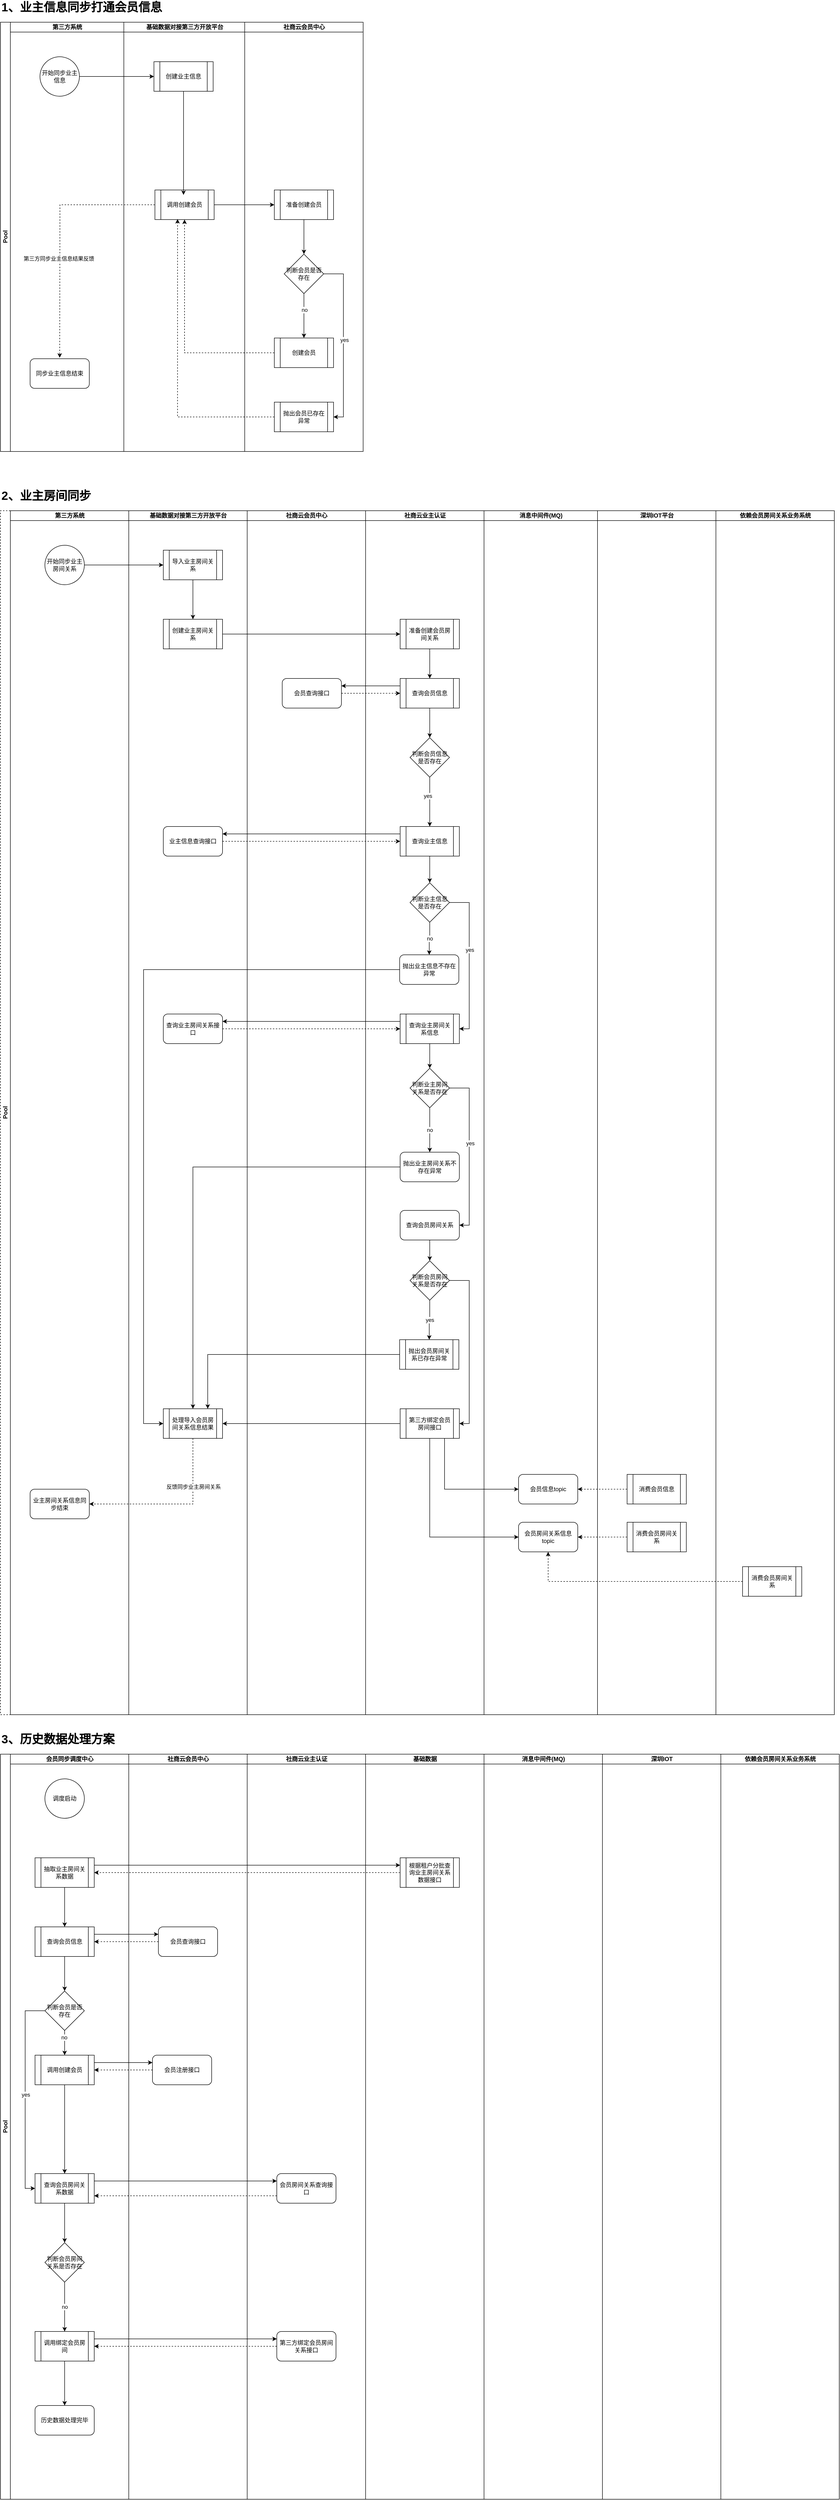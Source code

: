 <mxfile version="13.6.6" type="github">
  <diagram id="EHkSzHXBUlxo8LbmBfEm" name="第 1 页">
    <mxGraphModel dx="1038" dy="548" grid="1" gridSize="10" guides="1" tooltips="1" connect="1" arrows="1" fold="1" page="1" pageScale="1" pageWidth="827" pageHeight="1169" background="none" math="0" shadow="0">
      <root>
        <mxCell id="0" />
        <mxCell id="1" parent="0" />
        <mxCell id="3brpsV6rv2TogI0LSsHz-178" style="edgeStyle=orthogonalEdgeStyle;rounded=0;orthogonalLoop=1;jettySize=auto;html=1;exitX=0;exitY=0.5;exitDx=0;exitDy=0;dashed=1;" edge="1" parent="1" source="3brpsV6rv2TogI0LSsHz-172">
          <mxGeometry relative="1" as="geometry">
            <mxPoint x="160" y="760" as="targetPoint" />
          </mxGeometry>
        </mxCell>
        <mxCell id="3brpsV6rv2TogI0LSsHz-179" value="第三方同步业主信息结果反馈" style="edgeLabel;html=1;align=center;verticalAlign=middle;resizable=0;points=[];" vertex="1" connectable="0" parent="3brpsV6rv2TogI0LSsHz-178">
          <mxGeometry x="0.199" y="-3" relative="1" as="geometry">
            <mxPoint as="offset" />
          </mxGeometry>
        </mxCell>
        <mxCell id="3brpsV6rv2TogI0LSsHz-188" value="&lt;b&gt;&lt;font style=&quot;font-size: 24px&quot;&gt;3、历史数据处理方案&lt;/font&gt;&lt;/b&gt;" style="text;html=1;strokeColor=none;fillColor=none;align=left;verticalAlign=middle;whiteSpace=wrap;rounded=0;" vertex="1" parent="1">
          <mxGeometry x="40" y="3550" width="260" height="20" as="geometry" />
        </mxCell>
        <mxCell id="3brpsV6rv2TogI0LSsHz-42" value="Pool" style="swimlane;html=1;childLayout=stackLayout;resizeParent=1;resizeParentMax=0;startSize=20;horizontal=0;horizontalStack=1;dashed=1;" vertex="1" parent="1">
          <mxGeometry x="40" y="1070" width="1690" height="2440" as="geometry">
            <mxRectangle x="40" y="900" width="30" height="50" as="alternateBounds" />
          </mxGeometry>
        </mxCell>
        <mxCell id="3brpsV6rv2TogI0LSsHz-43" value="第三方系统" style="swimlane;html=1;startSize=20;" vertex="1" parent="3brpsV6rv2TogI0LSsHz-42">
          <mxGeometry x="20" width="240" height="2440" as="geometry" />
        </mxCell>
        <mxCell id="3brpsV6rv2TogI0LSsHz-55" value="开始同步业主房间关系" style="ellipse;whiteSpace=wrap;html=1;aspect=fixed;" vertex="1" parent="3brpsV6rv2TogI0LSsHz-43">
          <mxGeometry x="70" y="70" width="80" height="80" as="geometry" />
        </mxCell>
        <mxCell id="3brpsV6rv2TogI0LSsHz-83" value="业主房间关系信息同步结束" style="rounded=1;whiteSpace=wrap;html=1;" vertex="1" parent="3brpsV6rv2TogI0LSsHz-43">
          <mxGeometry x="40" y="1983" width="120" height="60" as="geometry" />
        </mxCell>
        <mxCell id="3brpsV6rv2TogI0LSsHz-44" value="基础数据对接第三方开放平台" style="swimlane;html=1;startSize=20;" vertex="1" parent="3brpsV6rv2TogI0LSsHz-42">
          <mxGeometry x="260" width="240" height="2440" as="geometry" />
        </mxCell>
        <mxCell id="3brpsV6rv2TogI0LSsHz-64" style="edgeStyle=orthogonalEdgeStyle;rounded=0;orthogonalLoop=1;jettySize=auto;html=1;exitX=0.5;exitY=1;exitDx=0;exitDy=0;" edge="1" parent="3brpsV6rv2TogI0LSsHz-44" source="3brpsV6rv2TogI0LSsHz-56" target="3brpsV6rv2TogI0LSsHz-63">
          <mxGeometry relative="1" as="geometry" />
        </mxCell>
        <mxCell id="3brpsV6rv2TogI0LSsHz-81" value="处理导入会员房间关系信息结果" style="shape=process;whiteSpace=wrap;html=1;backgroundOutline=1;" vertex="1" parent="3brpsV6rv2TogI0LSsHz-44">
          <mxGeometry x="70" y="1820" width="120" height="60" as="geometry" />
        </mxCell>
        <mxCell id="3brpsV6rv2TogI0LSsHz-103" value="查询业主房间关系接口" style="rounded=1;whiteSpace=wrap;html=1;" vertex="1" parent="3brpsV6rv2TogI0LSsHz-44">
          <mxGeometry x="70" y="1020" width="120" height="60" as="geometry" />
        </mxCell>
        <mxCell id="3brpsV6rv2TogI0LSsHz-88" value="业主信息查询接口" style="rounded=1;whiteSpace=wrap;html=1;" vertex="1" parent="3brpsV6rv2TogI0LSsHz-44">
          <mxGeometry x="70" y="640" width="120" height="60" as="geometry" />
        </mxCell>
        <mxCell id="3brpsV6rv2TogI0LSsHz-63" value="创建业主房间关系" style="shape=process;whiteSpace=wrap;html=1;backgroundOutline=1;" vertex="1" parent="3brpsV6rv2TogI0LSsHz-44">
          <mxGeometry x="70" y="220" width="120" height="60" as="geometry" />
        </mxCell>
        <mxCell id="3brpsV6rv2TogI0LSsHz-56" value="导入业主房间关系" style="shape=process;whiteSpace=wrap;html=1;backgroundOutline=1;" vertex="1" parent="3brpsV6rv2TogI0LSsHz-44">
          <mxGeometry x="70" y="80" width="120" height="60" as="geometry" />
        </mxCell>
        <mxCell id="3brpsV6rv2TogI0LSsHz-45" value="社商云会员中心" style="swimlane;html=1;startSize=20;" vertex="1" parent="3brpsV6rv2TogI0LSsHz-42">
          <mxGeometry x="500" width="240" height="2440" as="geometry" />
        </mxCell>
        <mxCell id="3brpsV6rv2TogI0LSsHz-90" value="会员查询接口" style="rounded=1;whiteSpace=wrap;html=1;" vertex="1" parent="3brpsV6rv2TogI0LSsHz-45">
          <mxGeometry x="71" y="340" width="120" height="60" as="geometry" />
        </mxCell>
        <mxCell id="3brpsV6rv2TogI0LSsHz-51" value="社商云业主认证" style="swimlane;html=1;startSize=20;" vertex="1" parent="3brpsV6rv2TogI0LSsHz-42">
          <mxGeometry x="740" width="240" height="2440" as="geometry" />
        </mxCell>
        <mxCell id="3brpsV6rv2TogI0LSsHz-71" style="edgeStyle=orthogonalEdgeStyle;rounded=0;orthogonalLoop=1;jettySize=auto;html=1;exitX=0.5;exitY=1;exitDx=0;exitDy=0;" edge="1" parent="3brpsV6rv2TogI0LSsHz-51" source="3brpsV6rv2TogI0LSsHz-65" target="3brpsV6rv2TogI0LSsHz-70">
          <mxGeometry relative="1" as="geometry" />
        </mxCell>
        <mxCell id="3brpsV6rv2TogI0LSsHz-142" value="no" style="edgeStyle=orthogonalEdgeStyle;rounded=0;orthogonalLoop=1;jettySize=auto;html=1;exitX=0.5;exitY=1;exitDx=0;exitDy=0;entryX=0.5;entryY=0;entryDx=0;entryDy=0;" edge="1" parent="3brpsV6rv2TogI0LSsHz-51" source="3brpsV6rv2TogI0LSsHz-95" target="3brpsV6rv2TogI0LSsHz-140">
          <mxGeometry relative="1" as="geometry" />
        </mxCell>
        <mxCell id="3brpsV6rv2TogI0LSsHz-143" style="edgeStyle=orthogonalEdgeStyle;rounded=0;orthogonalLoop=1;jettySize=auto;html=1;exitX=1;exitY=0.5;exitDx=0;exitDy=0;entryX=1;entryY=0.5;entryDx=0;entryDy=0;" edge="1" parent="3brpsV6rv2TogI0LSsHz-51" source="3brpsV6rv2TogI0LSsHz-95" target="3brpsV6rv2TogI0LSsHz-102">
          <mxGeometry relative="1" as="geometry" />
        </mxCell>
        <mxCell id="3brpsV6rv2TogI0LSsHz-152" value="yes" style="edgeLabel;html=1;align=center;verticalAlign=middle;resizable=0;points=[];" vertex="1" connectable="0" parent="3brpsV6rv2TogI0LSsHz-143">
          <mxGeometry x="-0.139" y="1" relative="1" as="geometry">
            <mxPoint as="offset" />
          </mxGeometry>
        </mxCell>
        <mxCell id="3brpsV6rv2TogI0LSsHz-112" value="抛出会员房间关系已存在异常" style="shape=process;whiteSpace=wrap;html=1;backgroundOutline=1;" vertex="1" parent="3brpsV6rv2TogI0LSsHz-51">
          <mxGeometry x="69" y="1680" width="120" height="60" as="geometry" />
        </mxCell>
        <mxCell id="3brpsV6rv2TogI0LSsHz-65" value="准备创建会员房间关系" style="shape=process;whiteSpace=wrap;html=1;backgroundOutline=1;" vertex="1" parent="3brpsV6rv2TogI0LSsHz-51">
          <mxGeometry x="70" y="220" width="120" height="60" as="geometry" />
        </mxCell>
        <mxCell id="3brpsV6rv2TogI0LSsHz-135" style="edgeStyle=orthogonalEdgeStyle;rounded=0;orthogonalLoop=1;jettySize=auto;html=1;exitX=0.5;exitY=1;exitDx=0;exitDy=0;entryX=0.5;entryY=0;entryDx=0;entryDy=0;" edge="1" parent="3brpsV6rv2TogI0LSsHz-51" source="3brpsV6rv2TogI0LSsHz-70" target="3brpsV6rv2TogI0LSsHz-76">
          <mxGeometry relative="1" as="geometry" />
        </mxCell>
        <mxCell id="3brpsV6rv2TogI0LSsHz-70" value="查询会员信息" style="shape=process;whiteSpace=wrap;html=1;backgroundOutline=1;" vertex="1" parent="3brpsV6rv2TogI0LSsHz-51">
          <mxGeometry x="70" y="340" width="120" height="60" as="geometry" />
        </mxCell>
        <mxCell id="3brpsV6rv2TogI0LSsHz-138" style="edgeStyle=orthogonalEdgeStyle;rounded=0;orthogonalLoop=1;jettySize=auto;html=1;exitX=0.5;exitY=1;exitDx=0;exitDy=0;entryX=0.5;entryY=0;entryDx=0;entryDy=0;" edge="1" parent="3brpsV6rv2TogI0LSsHz-51" source="3brpsV6rv2TogI0LSsHz-85" target="3brpsV6rv2TogI0LSsHz-95">
          <mxGeometry relative="1" as="geometry" />
        </mxCell>
        <mxCell id="3brpsV6rv2TogI0LSsHz-150" style="edgeStyle=orthogonalEdgeStyle;rounded=0;orthogonalLoop=1;jettySize=auto;html=1;exitX=0.5;exitY=1;exitDx=0;exitDy=0;" edge="1" parent="3brpsV6rv2TogI0LSsHz-51" source="3brpsV6rv2TogI0LSsHz-76" target="3brpsV6rv2TogI0LSsHz-85">
          <mxGeometry relative="1" as="geometry" />
        </mxCell>
        <mxCell id="3brpsV6rv2TogI0LSsHz-151" value="yes" style="edgeLabel;html=1;align=center;verticalAlign=middle;resizable=0;points=[];" vertex="1" connectable="0" parent="3brpsV6rv2TogI0LSsHz-150">
          <mxGeometry x="-0.24" y="-4" relative="1" as="geometry">
            <mxPoint as="offset" />
          </mxGeometry>
        </mxCell>
        <mxCell id="3brpsV6rv2TogI0LSsHz-76" value="判断会员信息是否存在" style="rhombus;whiteSpace=wrap;html=1;" vertex="1" parent="3brpsV6rv2TogI0LSsHz-51">
          <mxGeometry x="90" y="460" width="80" height="80" as="geometry" />
        </mxCell>
        <mxCell id="3brpsV6rv2TogI0LSsHz-148" style="edgeStyle=orthogonalEdgeStyle;rounded=0;orthogonalLoop=1;jettySize=auto;html=1;exitX=0.5;exitY=1;exitDx=0;exitDy=0;entryX=0.5;entryY=0;entryDx=0;entryDy=0;" edge="1" parent="3brpsV6rv2TogI0LSsHz-51" source="3brpsV6rv2TogI0LSsHz-102" target="3brpsV6rv2TogI0LSsHz-146">
          <mxGeometry relative="1" as="geometry" />
        </mxCell>
        <mxCell id="3brpsV6rv2TogI0LSsHz-102" value="查询业主房间关系信息" style="shape=process;whiteSpace=wrap;html=1;backgroundOutline=1;" vertex="1" parent="3brpsV6rv2TogI0LSsHz-51">
          <mxGeometry x="70" y="1020" width="120" height="60" as="geometry" />
        </mxCell>
        <mxCell id="3brpsV6rv2TogI0LSsHz-149" value="no" style="edgeStyle=orthogonalEdgeStyle;rounded=0;orthogonalLoop=1;jettySize=auto;html=1;exitX=0.5;exitY=1;exitDx=0;exitDy=0;" edge="1" parent="3brpsV6rv2TogI0LSsHz-51" source="3brpsV6rv2TogI0LSsHz-146" target="3brpsV6rv2TogI0LSsHz-147">
          <mxGeometry relative="1" as="geometry" />
        </mxCell>
        <mxCell id="3brpsV6rv2TogI0LSsHz-154" style="edgeStyle=orthogonalEdgeStyle;rounded=0;orthogonalLoop=1;jettySize=auto;html=1;exitX=1;exitY=0.5;exitDx=0;exitDy=0;entryX=1;entryY=0.5;entryDx=0;entryDy=0;" edge="1" parent="3brpsV6rv2TogI0LSsHz-51" source="3brpsV6rv2TogI0LSsHz-146" target="3brpsV6rv2TogI0LSsHz-153">
          <mxGeometry relative="1" as="geometry" />
        </mxCell>
        <mxCell id="3brpsV6rv2TogI0LSsHz-155" value="yes" style="edgeLabel;html=1;align=center;verticalAlign=middle;resizable=0;points=[];" vertex="1" connectable="0" parent="3brpsV6rv2TogI0LSsHz-154">
          <mxGeometry x="-0.101" y="2" relative="1" as="geometry">
            <mxPoint as="offset" />
          </mxGeometry>
        </mxCell>
        <mxCell id="3brpsV6rv2TogI0LSsHz-146" value="判断业主房间关系是否存在" style="rhombus;whiteSpace=wrap;html=1;" vertex="1" parent="3brpsV6rv2TogI0LSsHz-51">
          <mxGeometry x="90" y="1130" width="80" height="80" as="geometry" />
        </mxCell>
        <mxCell id="3brpsV6rv2TogI0LSsHz-147" value="抛出业主房间关系不存在异常" style="rounded=1;whiteSpace=wrap;html=1;" vertex="1" parent="3brpsV6rv2TogI0LSsHz-51">
          <mxGeometry x="70" y="1300" width="120" height="60" as="geometry" />
        </mxCell>
        <mxCell id="3brpsV6rv2TogI0LSsHz-85" value="查询业主信息" style="shape=process;whiteSpace=wrap;html=1;backgroundOutline=1;" vertex="1" parent="3brpsV6rv2TogI0LSsHz-51">
          <mxGeometry x="70" y="640" width="120" height="60" as="geometry" />
        </mxCell>
        <mxCell id="3brpsV6rv2TogI0LSsHz-95" value="判断业主信息是否存在" style="rhombus;whiteSpace=wrap;html=1;" vertex="1" parent="3brpsV6rv2TogI0LSsHz-51">
          <mxGeometry x="90" y="754" width="80" height="80" as="geometry" />
        </mxCell>
        <mxCell id="3brpsV6rv2TogI0LSsHz-157" style="edgeStyle=orthogonalEdgeStyle;rounded=0;orthogonalLoop=1;jettySize=auto;html=1;exitX=0.5;exitY=1;exitDx=0;exitDy=0;entryX=0.5;entryY=0;entryDx=0;entryDy=0;" edge="1" parent="3brpsV6rv2TogI0LSsHz-51" source="3brpsV6rv2TogI0LSsHz-153" target="3brpsV6rv2TogI0LSsHz-156">
          <mxGeometry relative="1" as="geometry" />
        </mxCell>
        <mxCell id="3brpsV6rv2TogI0LSsHz-153" value="查询会员房间关系" style="rounded=1;whiteSpace=wrap;html=1;" vertex="1" parent="3brpsV6rv2TogI0LSsHz-51">
          <mxGeometry x="70" y="1418" width="120" height="60" as="geometry" />
        </mxCell>
        <mxCell id="3brpsV6rv2TogI0LSsHz-158" value="yes" style="edgeStyle=orthogonalEdgeStyle;rounded=0;orthogonalLoop=1;jettySize=auto;html=1;exitX=0.5;exitY=1;exitDx=0;exitDy=0;" edge="1" parent="3brpsV6rv2TogI0LSsHz-51" source="3brpsV6rv2TogI0LSsHz-156" target="3brpsV6rv2TogI0LSsHz-112">
          <mxGeometry relative="1" as="geometry" />
        </mxCell>
        <mxCell id="3brpsV6rv2TogI0LSsHz-159" style="edgeStyle=orthogonalEdgeStyle;rounded=0;orthogonalLoop=1;jettySize=auto;html=1;exitX=1;exitY=0.5;exitDx=0;exitDy=0;entryX=1;entryY=0.5;entryDx=0;entryDy=0;" edge="1" parent="3brpsV6rv2TogI0LSsHz-51" source="3brpsV6rv2TogI0LSsHz-156" target="3brpsV6rv2TogI0LSsHz-120">
          <mxGeometry relative="1" as="geometry" />
        </mxCell>
        <mxCell id="3brpsV6rv2TogI0LSsHz-156" value="判断会员房间关系是否存在" style="rhombus;whiteSpace=wrap;html=1;" vertex="1" parent="3brpsV6rv2TogI0LSsHz-51">
          <mxGeometry x="90" y="1520" width="80" height="80" as="geometry" />
        </mxCell>
        <mxCell id="3brpsV6rv2TogI0LSsHz-120" value="第三方绑定会员房间接口" style="shape=process;whiteSpace=wrap;html=1;backgroundOutline=1;" vertex="1" parent="3brpsV6rv2TogI0LSsHz-51">
          <mxGeometry x="70" y="1820" width="120" height="60" as="geometry" />
        </mxCell>
        <mxCell id="3brpsV6rv2TogI0LSsHz-140" value="抛出业主信息不存在异常" style="rounded=1;whiteSpace=wrap;html=1;" vertex="1" parent="3brpsV6rv2TogI0LSsHz-51">
          <mxGeometry x="69" y="900" width="120" height="60" as="geometry" />
        </mxCell>
        <mxCell id="3brpsV6rv2TogI0LSsHz-52" value="消息中间件(MQ)" style="swimlane;html=1;startSize=20;" vertex="1" parent="3brpsV6rv2TogI0LSsHz-42">
          <mxGeometry x="980" width="230" height="2440" as="geometry" />
        </mxCell>
        <mxCell id="3brpsV6rv2TogI0LSsHz-122" value="会员信息topic" style="rounded=1;whiteSpace=wrap;html=1;" vertex="1" parent="3brpsV6rv2TogI0LSsHz-52">
          <mxGeometry x="70" y="1953" width="120" height="60" as="geometry" />
        </mxCell>
        <mxCell id="3brpsV6rv2TogI0LSsHz-123" value="会员房间关系信息topic" style="rounded=1;whiteSpace=wrap;html=1;" vertex="1" parent="3brpsV6rv2TogI0LSsHz-52">
          <mxGeometry x="70" y="2050" width="120" height="60" as="geometry" />
        </mxCell>
        <mxCell id="3brpsV6rv2TogI0LSsHz-53" value="深圳IOT平台" style="swimlane;html=1;startSize=20;" vertex="1" parent="3brpsV6rv2TogI0LSsHz-42">
          <mxGeometry x="1210" width="240" height="2440" as="geometry" />
        </mxCell>
        <mxCell id="3brpsV6rv2TogI0LSsHz-164" value="消费会员信息" style="shape=process;whiteSpace=wrap;html=1;backgroundOutline=1;" vertex="1" parent="3brpsV6rv2TogI0LSsHz-53">
          <mxGeometry x="60" y="1953" width="120" height="60" as="geometry" />
        </mxCell>
        <mxCell id="3brpsV6rv2TogI0LSsHz-166" value="消费会员房间关系" style="shape=process;whiteSpace=wrap;html=1;backgroundOutline=1;" vertex="1" parent="3brpsV6rv2TogI0LSsHz-53">
          <mxGeometry x="60" y="2050" width="120" height="60" as="geometry" />
        </mxCell>
        <mxCell id="3brpsV6rv2TogI0LSsHz-54" value="依赖会员房间关系业务系统" style="swimlane;html=1;startSize=20;" vertex="1" parent="3brpsV6rv2TogI0LSsHz-42">
          <mxGeometry x="1450" width="240" height="2440" as="geometry" />
        </mxCell>
        <mxCell id="3brpsV6rv2TogI0LSsHz-169" value="消费会员房间关系" style="shape=process;whiteSpace=wrap;html=1;backgroundOutline=1;" vertex="1" parent="3brpsV6rv2TogI0LSsHz-54">
          <mxGeometry x="54" y="2140" width="120" height="60" as="geometry" />
        </mxCell>
        <mxCell id="3brpsV6rv2TogI0LSsHz-57" style="edgeStyle=orthogonalEdgeStyle;rounded=0;orthogonalLoop=1;jettySize=auto;html=1;exitX=1;exitY=0.5;exitDx=0;exitDy=0;" edge="1" parent="3brpsV6rv2TogI0LSsHz-42" source="3brpsV6rv2TogI0LSsHz-55" target="3brpsV6rv2TogI0LSsHz-56">
          <mxGeometry relative="1" as="geometry" />
        </mxCell>
        <mxCell id="3brpsV6rv2TogI0LSsHz-66" style="edgeStyle=orthogonalEdgeStyle;rounded=0;orthogonalLoop=1;jettySize=auto;html=1;exitX=1;exitY=0.5;exitDx=0;exitDy=0;entryX=0;entryY=0.5;entryDx=0;entryDy=0;" edge="1" parent="3brpsV6rv2TogI0LSsHz-42" source="3brpsV6rv2TogI0LSsHz-63" target="3brpsV6rv2TogI0LSsHz-65">
          <mxGeometry relative="1" as="geometry" />
        </mxCell>
        <mxCell id="3brpsV6rv2TogI0LSsHz-129" style="edgeStyle=orthogonalEdgeStyle;rounded=0;orthogonalLoop=1;jettySize=auto;html=1;exitX=0.5;exitY=1;exitDx=0;exitDy=0;entryX=0;entryY=0.5;entryDx=0;entryDy=0;" edge="1" parent="3brpsV6rv2TogI0LSsHz-42" source="3brpsV6rv2TogI0LSsHz-120" target="3brpsV6rv2TogI0LSsHz-123">
          <mxGeometry relative="1" as="geometry" />
        </mxCell>
        <mxCell id="3brpsV6rv2TogI0LSsHz-130" style="edgeStyle=orthogonalEdgeStyle;rounded=0;orthogonalLoop=1;jettySize=auto;html=1;exitX=0.75;exitY=1;exitDx=0;exitDy=0;entryX=0;entryY=0.5;entryDx=0;entryDy=0;" edge="1" parent="3brpsV6rv2TogI0LSsHz-42" source="3brpsV6rv2TogI0LSsHz-120" target="3brpsV6rv2TogI0LSsHz-122">
          <mxGeometry relative="1" as="geometry" />
        </mxCell>
        <mxCell id="3brpsV6rv2TogI0LSsHz-133" style="edgeStyle=orthogonalEdgeStyle;rounded=0;orthogonalLoop=1;jettySize=auto;html=1;exitX=0;exitY=0.25;exitDx=0;exitDy=0;entryX=1;entryY=0.25;entryDx=0;entryDy=0;" edge="1" parent="3brpsV6rv2TogI0LSsHz-42" source="3brpsV6rv2TogI0LSsHz-70" target="3brpsV6rv2TogI0LSsHz-90">
          <mxGeometry relative="1" as="geometry" />
        </mxCell>
        <mxCell id="3brpsV6rv2TogI0LSsHz-134" style="edgeStyle=orthogonalEdgeStyle;rounded=0;orthogonalLoop=1;jettySize=auto;html=1;exitX=1;exitY=0.5;exitDx=0;exitDy=0;entryX=0;entryY=0.5;entryDx=0;entryDy=0;dashed=1;" edge="1" parent="3brpsV6rv2TogI0LSsHz-42" source="3brpsV6rv2TogI0LSsHz-90" target="3brpsV6rv2TogI0LSsHz-70">
          <mxGeometry relative="1" as="geometry" />
        </mxCell>
        <mxCell id="3brpsV6rv2TogI0LSsHz-136" style="edgeStyle=orthogonalEdgeStyle;rounded=0;orthogonalLoop=1;jettySize=auto;html=1;exitX=0;exitY=0.25;exitDx=0;exitDy=0;entryX=1;entryY=0.25;entryDx=0;entryDy=0;" edge="1" parent="3brpsV6rv2TogI0LSsHz-42" source="3brpsV6rv2TogI0LSsHz-85" target="3brpsV6rv2TogI0LSsHz-88">
          <mxGeometry relative="1" as="geometry" />
        </mxCell>
        <mxCell id="3brpsV6rv2TogI0LSsHz-137" style="edgeStyle=orthogonalEdgeStyle;rounded=0;orthogonalLoop=1;jettySize=auto;html=1;exitX=1;exitY=0.5;exitDx=0;exitDy=0;entryX=0;entryY=0.5;entryDx=0;entryDy=0;dashed=1;" edge="1" parent="3brpsV6rv2TogI0LSsHz-42" source="3brpsV6rv2TogI0LSsHz-88" target="3brpsV6rv2TogI0LSsHz-85">
          <mxGeometry relative="1" as="geometry" />
        </mxCell>
        <mxCell id="3brpsV6rv2TogI0LSsHz-144" style="edgeStyle=orthogonalEdgeStyle;rounded=0;orthogonalLoop=1;jettySize=auto;html=1;exitX=0;exitY=0.25;exitDx=0;exitDy=0;entryX=1;entryY=0.25;entryDx=0;entryDy=0;" edge="1" parent="3brpsV6rv2TogI0LSsHz-42" source="3brpsV6rv2TogI0LSsHz-102" target="3brpsV6rv2TogI0LSsHz-103">
          <mxGeometry relative="1" as="geometry" />
        </mxCell>
        <mxCell id="3brpsV6rv2TogI0LSsHz-145" style="edgeStyle=orthogonalEdgeStyle;rounded=0;orthogonalLoop=1;jettySize=auto;html=1;exitX=1;exitY=0.5;exitDx=0;exitDy=0;entryX=0;entryY=0.5;entryDx=0;entryDy=0;dashed=1;" edge="1" parent="3brpsV6rv2TogI0LSsHz-42" source="3brpsV6rv2TogI0LSsHz-103" target="3brpsV6rv2TogI0LSsHz-102">
          <mxGeometry relative="1" as="geometry" />
        </mxCell>
        <mxCell id="3brpsV6rv2TogI0LSsHz-160" style="edgeStyle=orthogonalEdgeStyle;rounded=0;orthogonalLoop=1;jettySize=auto;html=1;exitX=0;exitY=0.5;exitDx=0;exitDy=0;entryX=0;entryY=0.5;entryDx=0;entryDy=0;" edge="1" parent="3brpsV6rv2TogI0LSsHz-42" source="3brpsV6rv2TogI0LSsHz-140" target="3brpsV6rv2TogI0LSsHz-81">
          <mxGeometry relative="1" as="geometry">
            <Array as="points">
              <mxPoint x="290" y="930" />
              <mxPoint x="290" y="1850" />
            </Array>
          </mxGeometry>
        </mxCell>
        <mxCell id="3brpsV6rv2TogI0LSsHz-161" style="edgeStyle=orthogonalEdgeStyle;rounded=0;orthogonalLoop=1;jettySize=auto;html=1;exitX=0;exitY=0.5;exitDx=0;exitDy=0;entryX=1;entryY=0.5;entryDx=0;entryDy=0;" edge="1" parent="3brpsV6rv2TogI0LSsHz-42" source="3brpsV6rv2TogI0LSsHz-120" target="3brpsV6rv2TogI0LSsHz-81">
          <mxGeometry relative="1" as="geometry" />
        </mxCell>
        <mxCell id="3brpsV6rv2TogI0LSsHz-162" style="edgeStyle=orthogonalEdgeStyle;rounded=0;orthogonalLoop=1;jettySize=auto;html=1;exitX=0;exitY=0.5;exitDx=0;exitDy=0;entryX=0.75;entryY=0;entryDx=0;entryDy=0;" edge="1" parent="3brpsV6rv2TogI0LSsHz-42" source="3brpsV6rv2TogI0LSsHz-112" target="3brpsV6rv2TogI0LSsHz-81">
          <mxGeometry relative="1" as="geometry" />
        </mxCell>
        <mxCell id="3brpsV6rv2TogI0LSsHz-163" style="edgeStyle=orthogonalEdgeStyle;rounded=0;orthogonalLoop=1;jettySize=auto;html=1;exitX=0;exitY=0.5;exitDx=0;exitDy=0;entryX=0.5;entryY=0;entryDx=0;entryDy=0;" edge="1" parent="3brpsV6rv2TogI0LSsHz-42" source="3brpsV6rv2TogI0LSsHz-147" target="3brpsV6rv2TogI0LSsHz-81">
          <mxGeometry relative="1" as="geometry" />
        </mxCell>
        <mxCell id="3brpsV6rv2TogI0LSsHz-167" style="edgeStyle=orthogonalEdgeStyle;rounded=0;orthogonalLoop=1;jettySize=auto;html=1;exitX=0;exitY=0.5;exitDx=0;exitDy=0;entryX=1;entryY=0.5;entryDx=0;entryDy=0;dashed=1;" edge="1" parent="3brpsV6rv2TogI0LSsHz-42" source="3brpsV6rv2TogI0LSsHz-164" target="3brpsV6rv2TogI0LSsHz-122">
          <mxGeometry relative="1" as="geometry" />
        </mxCell>
        <mxCell id="3brpsV6rv2TogI0LSsHz-168" style="edgeStyle=orthogonalEdgeStyle;rounded=0;orthogonalLoop=1;jettySize=auto;html=1;exitX=0;exitY=0.5;exitDx=0;exitDy=0;entryX=1;entryY=0.5;entryDx=0;entryDy=0;dashed=1;" edge="1" parent="3brpsV6rv2TogI0LSsHz-42" source="3brpsV6rv2TogI0LSsHz-166" target="3brpsV6rv2TogI0LSsHz-123">
          <mxGeometry relative="1" as="geometry" />
        </mxCell>
        <mxCell id="3brpsV6rv2TogI0LSsHz-170" style="edgeStyle=orthogonalEdgeStyle;rounded=0;orthogonalLoop=1;jettySize=auto;html=1;exitX=0;exitY=0.5;exitDx=0;exitDy=0;entryX=0.5;entryY=1;entryDx=0;entryDy=0;dashed=1;" edge="1" parent="3brpsV6rv2TogI0LSsHz-42" source="3brpsV6rv2TogI0LSsHz-169" target="3brpsV6rv2TogI0LSsHz-123">
          <mxGeometry relative="1" as="geometry" />
        </mxCell>
        <mxCell id="3brpsV6rv2TogI0LSsHz-171" style="edgeStyle=orthogonalEdgeStyle;rounded=0;orthogonalLoop=1;jettySize=auto;html=1;exitX=0.5;exitY=1;exitDx=0;exitDy=0;entryX=1;entryY=0.5;entryDx=0;entryDy=0;dashed=1;" edge="1" parent="3brpsV6rv2TogI0LSsHz-42" source="3brpsV6rv2TogI0LSsHz-81" target="3brpsV6rv2TogI0LSsHz-83">
          <mxGeometry relative="1" as="geometry" />
        </mxCell>
        <mxCell id="3brpsV6rv2TogI0LSsHz-181" value="反馈同步业主房间关系" style="edgeLabel;html=1;align=center;verticalAlign=middle;resizable=0;points=[];" vertex="1" connectable="0" parent="3brpsV6rv2TogI0LSsHz-171">
          <mxGeometry x="-0.432" y="1" relative="1" as="geometry">
            <mxPoint as="offset" />
          </mxGeometry>
        </mxCell>
        <mxCell id="3brpsV6rv2TogI0LSsHz-182" value="Pool" style="swimlane;html=1;childLayout=stackLayout;resizeParent=1;resizeParentMax=0;startSize=20;horizontal=0;horizontalStack=1;" vertex="1" parent="1">
          <mxGeometry x="40" y="3590" width="1700" height="1510" as="geometry" />
        </mxCell>
        <mxCell id="3brpsV6rv2TogI0LSsHz-183" value="会员同步调度中心" style="swimlane;html=1;startSize=20;" vertex="1" parent="3brpsV6rv2TogI0LSsHz-182">
          <mxGeometry x="20" width="240" height="1510" as="geometry" />
        </mxCell>
        <mxCell id="3brpsV6rv2TogI0LSsHz-202" style="edgeStyle=orthogonalEdgeStyle;rounded=0;orthogonalLoop=1;jettySize=auto;html=1;exitX=0.5;exitY=1;exitDx=0;exitDy=0;fontColor=#000000;" edge="1" parent="3brpsV6rv2TogI0LSsHz-183" source="3brpsV6rv2TogI0LSsHz-194" target="3brpsV6rv2TogI0LSsHz-199">
          <mxGeometry relative="1" as="geometry" />
        </mxCell>
        <mxCell id="3brpsV6rv2TogI0LSsHz-215" style="edgeStyle=orthogonalEdgeStyle;rounded=0;orthogonalLoop=1;jettySize=auto;html=1;exitX=0.5;exitY=1;exitDx=0;exitDy=0;entryX=0.5;entryY=0;entryDx=0;entryDy=0;fontColor=#000000;" edge="1" parent="3brpsV6rv2TogI0LSsHz-183" source="3brpsV6rv2TogI0LSsHz-207" target="3brpsV6rv2TogI0LSsHz-213">
          <mxGeometry relative="1" as="geometry" />
        </mxCell>
        <mxCell id="3brpsV6rv2TogI0LSsHz-207" value="调用创建会员" style="shape=process;whiteSpace=wrap;html=1;backgroundOutline=1;rounded=0;glass=0;labelBackgroundColor=none;strokeColor=#000000;strokeWidth=1;fillColor=none;gradientColor=none;fontColor=#000000;" vertex="1" parent="3brpsV6rv2TogI0LSsHz-183">
          <mxGeometry x="50" y="610" width="120" height="60" as="geometry" />
        </mxCell>
        <mxCell id="3brpsV6rv2TogI0LSsHz-194" value="抽取业主房间关系数据" style="shape=process;whiteSpace=wrap;html=1;backgroundOutline=1;rounded=0;glass=0;labelBackgroundColor=none;strokeColor=#000000;strokeWidth=1;fillColor=none;gradientColor=none;fontColor=#000000;" vertex="1" parent="3brpsV6rv2TogI0LSsHz-183">
          <mxGeometry x="50" y="210" width="120" height="60" as="geometry" />
        </mxCell>
        <mxCell id="3brpsV6rv2TogI0LSsHz-193" value="调度启动" style="ellipse;whiteSpace=wrap;html=1;aspect=fixed;rounded=0;glass=0;labelBackgroundColor=none;strokeWidth=1;fillColor=none;" vertex="1" parent="3brpsV6rv2TogI0LSsHz-183">
          <mxGeometry x="70" y="50" width="80" height="80" as="geometry" />
        </mxCell>
        <mxCell id="3brpsV6rv2TogI0LSsHz-206" style="edgeStyle=orthogonalEdgeStyle;rounded=0;orthogonalLoop=1;jettySize=auto;html=1;exitX=0.5;exitY=1;exitDx=0;exitDy=0;fontColor=#000000;" edge="1" parent="3brpsV6rv2TogI0LSsHz-183" source="3brpsV6rv2TogI0LSsHz-199" target="3brpsV6rv2TogI0LSsHz-205">
          <mxGeometry relative="1" as="geometry" />
        </mxCell>
        <mxCell id="3brpsV6rv2TogI0LSsHz-199" value="查询会员信息" style="shape=process;whiteSpace=wrap;html=1;backgroundOutline=1;rounded=0;glass=0;labelBackgroundColor=none;strokeColor=#000000;strokeWidth=1;fillColor=none;gradientColor=none;fontColor=#000000;" vertex="1" parent="3brpsV6rv2TogI0LSsHz-183">
          <mxGeometry x="50" y="350" width="120" height="60" as="geometry" />
        </mxCell>
        <mxCell id="3brpsV6rv2TogI0LSsHz-211" style="edgeStyle=orthogonalEdgeStyle;rounded=0;orthogonalLoop=1;jettySize=auto;html=1;exitX=0.5;exitY=1;exitDx=0;exitDy=0;fontColor=#000000;" edge="1" parent="3brpsV6rv2TogI0LSsHz-183" source="3brpsV6rv2TogI0LSsHz-205" target="3brpsV6rv2TogI0LSsHz-207">
          <mxGeometry relative="1" as="geometry" />
        </mxCell>
        <mxCell id="3brpsV6rv2TogI0LSsHz-212" value="no" style="edgeLabel;html=1;align=center;verticalAlign=middle;resizable=0;points=[];fontColor=#000000;" vertex="1" connectable="0" parent="3brpsV6rv2TogI0LSsHz-211">
          <mxGeometry x="-0.432" y="-1" relative="1" as="geometry">
            <mxPoint as="offset" />
          </mxGeometry>
        </mxCell>
        <mxCell id="3brpsV6rv2TogI0LSsHz-218" style="edgeStyle=orthogonalEdgeStyle;rounded=0;orthogonalLoop=1;jettySize=auto;html=1;exitX=0;exitY=0.5;exitDx=0;exitDy=0;entryX=0;entryY=0.5;entryDx=0;entryDy=0;fontColor=#000000;" edge="1" parent="3brpsV6rv2TogI0LSsHz-183" source="3brpsV6rv2TogI0LSsHz-205" target="3brpsV6rv2TogI0LSsHz-213">
          <mxGeometry relative="1" as="geometry">
            <Array as="points">
              <mxPoint x="30" y="520" />
              <mxPoint x="30" y="880" />
            </Array>
          </mxGeometry>
        </mxCell>
        <mxCell id="3brpsV6rv2TogI0LSsHz-219" value="yes" style="edgeLabel;html=1;align=center;verticalAlign=middle;resizable=0;points=[];fontColor=#000000;" vertex="1" connectable="0" parent="3brpsV6rv2TogI0LSsHz-218">
          <mxGeometry x="-0.001" y="1" relative="1" as="geometry">
            <mxPoint as="offset" />
          </mxGeometry>
        </mxCell>
        <mxCell id="3brpsV6rv2TogI0LSsHz-205" value="判断会员是否存在" style="rhombus;whiteSpace=wrap;html=1;rounded=0;glass=0;labelBackgroundColor=none;strokeColor=#000000;strokeWidth=1;fillColor=none;gradientColor=none;fontColor=#000000;" vertex="1" parent="3brpsV6rv2TogI0LSsHz-183">
          <mxGeometry x="70" y="480" width="80" height="80" as="geometry" />
        </mxCell>
        <mxCell id="3brpsV6rv2TogI0LSsHz-223" style="edgeStyle=orthogonalEdgeStyle;rounded=0;orthogonalLoop=1;jettySize=auto;html=1;exitX=0.5;exitY=1;exitDx=0;exitDy=0;entryX=0.5;entryY=0;entryDx=0;entryDy=0;fontColor=#000000;" edge="1" parent="3brpsV6rv2TogI0LSsHz-183" source="3brpsV6rv2TogI0LSsHz-213" target="3brpsV6rv2TogI0LSsHz-222">
          <mxGeometry relative="1" as="geometry" />
        </mxCell>
        <mxCell id="3brpsV6rv2TogI0LSsHz-213" value="查询会员房间关系数据" style="shape=process;whiteSpace=wrap;html=1;backgroundOutline=1;rounded=0;glass=0;labelBackgroundColor=none;strokeColor=#000000;strokeWidth=1;fillColor=none;gradientColor=none;fontColor=#000000;" vertex="1" parent="3brpsV6rv2TogI0LSsHz-183">
          <mxGeometry x="50" y="850" width="120" height="60" as="geometry" />
        </mxCell>
        <mxCell id="3brpsV6rv2TogI0LSsHz-230" value="no" style="edgeStyle=orthogonalEdgeStyle;rounded=0;orthogonalLoop=1;jettySize=auto;html=1;exitX=0.5;exitY=1;exitDx=0;exitDy=0;fontColor=#000000;" edge="1" parent="3brpsV6rv2TogI0LSsHz-183" source="3brpsV6rv2TogI0LSsHz-222" target="3brpsV6rv2TogI0LSsHz-229">
          <mxGeometry relative="1" as="geometry" />
        </mxCell>
        <mxCell id="3brpsV6rv2TogI0LSsHz-222" value="判断会员房间关系是否存在" style="rhombus;whiteSpace=wrap;html=1;rounded=0;glass=0;labelBackgroundColor=none;strokeColor=#000000;strokeWidth=1;fillColor=none;gradientColor=none;fontColor=#000000;" vertex="1" parent="3brpsV6rv2TogI0LSsHz-183">
          <mxGeometry x="70" y="990" width="80" height="80" as="geometry" />
        </mxCell>
        <mxCell id="3brpsV6rv2TogI0LSsHz-235" style="edgeStyle=orthogonalEdgeStyle;rounded=0;orthogonalLoop=1;jettySize=auto;html=1;exitX=0.5;exitY=1;exitDx=0;exitDy=0;entryX=0.5;entryY=0;entryDx=0;entryDy=0;fontColor=#000000;" edge="1" parent="3brpsV6rv2TogI0LSsHz-183" source="3brpsV6rv2TogI0LSsHz-229" target="3brpsV6rv2TogI0LSsHz-234">
          <mxGeometry relative="1" as="geometry" />
        </mxCell>
        <mxCell id="3brpsV6rv2TogI0LSsHz-229" value="调用绑定会员房间" style="shape=process;whiteSpace=wrap;html=1;backgroundOutline=1;rounded=0;glass=0;labelBackgroundColor=none;strokeColor=#000000;strokeWidth=1;fillColor=none;gradientColor=none;fontColor=#000000;" vertex="1" parent="3brpsV6rv2TogI0LSsHz-183">
          <mxGeometry x="50" y="1170" width="120" height="60" as="geometry" />
        </mxCell>
        <mxCell id="3brpsV6rv2TogI0LSsHz-234" value="历史数据处理完毕" style="rounded=1;whiteSpace=wrap;html=1;glass=0;labelBackgroundColor=none;strokeColor=#000000;strokeWidth=1;fillColor=none;gradientColor=none;fontColor=#000000;" vertex="1" parent="3brpsV6rv2TogI0LSsHz-183">
          <mxGeometry x="50" y="1320" width="120" height="60" as="geometry" />
        </mxCell>
        <mxCell id="3brpsV6rv2TogI0LSsHz-184" value="社商云会员中心" style="swimlane;html=1;startSize=20;" vertex="1" parent="3brpsV6rv2TogI0LSsHz-182">
          <mxGeometry x="260" width="240" height="1510" as="geometry" />
        </mxCell>
        <mxCell id="3brpsV6rv2TogI0LSsHz-201" value="会员查询接口" style="rounded=1;whiteSpace=wrap;html=1;glass=0;labelBackgroundColor=none;strokeColor=#000000;strokeWidth=1;fillColor=none;gradientColor=none;fontColor=#000000;" vertex="1" parent="3brpsV6rv2TogI0LSsHz-184">
          <mxGeometry x="60" y="350" width="120" height="60" as="geometry" />
        </mxCell>
        <mxCell id="3brpsV6rv2TogI0LSsHz-208" value="会员注册接口" style="rounded=1;whiteSpace=wrap;html=1;glass=0;labelBackgroundColor=none;strokeColor=#000000;strokeWidth=1;fillColor=none;gradientColor=none;fontColor=#000000;" vertex="1" parent="3brpsV6rv2TogI0LSsHz-184">
          <mxGeometry x="48" y="610" width="120" height="60" as="geometry" />
        </mxCell>
        <mxCell id="3brpsV6rv2TogI0LSsHz-185" value="社商云业主认证" style="swimlane;html=1;startSize=20;" vertex="1" parent="3brpsV6rv2TogI0LSsHz-182">
          <mxGeometry x="500" width="240" height="1510" as="geometry" />
        </mxCell>
        <mxCell id="3brpsV6rv2TogI0LSsHz-228" value="第三方绑定会员房间关系接口" style="rounded=1;whiteSpace=wrap;html=1;glass=0;labelBackgroundColor=none;strokeColor=#000000;strokeWidth=1;fillColor=none;gradientColor=none;fontColor=#000000;" vertex="1" parent="3brpsV6rv2TogI0LSsHz-185">
          <mxGeometry x="60" y="1170" width="120" height="60" as="geometry" />
        </mxCell>
        <mxCell id="3brpsV6rv2TogI0LSsHz-214" value="会员房间关系查询接口" style="rounded=1;whiteSpace=wrap;html=1;glass=0;labelBackgroundColor=none;strokeColor=#000000;strokeWidth=1;fillColor=none;gradientColor=none;fontColor=#000000;" vertex="1" parent="3brpsV6rv2TogI0LSsHz-185">
          <mxGeometry x="60" y="850" width="120" height="60" as="geometry" />
        </mxCell>
        <mxCell id="3brpsV6rv2TogI0LSsHz-187" value="基础数据" style="swimlane;html=1;startSize=20;" vertex="1" parent="3brpsV6rv2TogI0LSsHz-182">
          <mxGeometry x="740" width="240" height="1510" as="geometry" />
        </mxCell>
        <mxCell id="3brpsV6rv2TogI0LSsHz-195" value="根据租户分批查询业主房间关系数据接口" style="shape=process;whiteSpace=wrap;html=1;backgroundOutline=1;rounded=0;glass=0;labelBackgroundColor=none;strokeColor=#000000;strokeWidth=1;fillColor=none;gradientColor=none;fontColor=#000000;" vertex="1" parent="3brpsV6rv2TogI0LSsHz-187">
          <mxGeometry x="70" y="210" width="120" height="60" as="geometry" />
        </mxCell>
        <mxCell id="3brpsV6rv2TogI0LSsHz-224" value="消息中间件(MQ)" style="swimlane;html=1;startSize=20;" vertex="1" parent="3brpsV6rv2TogI0LSsHz-182">
          <mxGeometry x="980" width="240" height="1510" as="geometry" />
        </mxCell>
        <mxCell id="3brpsV6rv2TogI0LSsHz-226" value="深圳IOT" style="swimlane;html=1;startSize=20;" vertex="1" parent="3brpsV6rv2TogI0LSsHz-182">
          <mxGeometry x="1220" width="240" height="1510" as="geometry" />
        </mxCell>
        <mxCell id="3brpsV6rv2TogI0LSsHz-227" value="依赖会员房间关系业务系统" style="swimlane;html=1;startSize=20;" vertex="1" parent="3brpsV6rv2TogI0LSsHz-182">
          <mxGeometry x="1460" width="240" height="1510" as="geometry" />
        </mxCell>
        <mxCell id="3brpsV6rv2TogI0LSsHz-197" style="edgeStyle=orthogonalEdgeStyle;rounded=0;orthogonalLoop=1;jettySize=auto;html=1;exitX=1;exitY=0.25;exitDx=0;exitDy=0;entryX=0;entryY=0.25;entryDx=0;entryDy=0;fontColor=#000000;" edge="1" parent="3brpsV6rv2TogI0LSsHz-182" source="3brpsV6rv2TogI0LSsHz-194" target="3brpsV6rv2TogI0LSsHz-195">
          <mxGeometry relative="1" as="geometry" />
        </mxCell>
        <mxCell id="3brpsV6rv2TogI0LSsHz-198" style="edgeStyle=orthogonalEdgeStyle;rounded=0;orthogonalLoop=1;jettySize=auto;html=1;exitX=0;exitY=0.5;exitDx=0;exitDy=0;entryX=1;entryY=0.5;entryDx=0;entryDy=0;fontColor=#000000;dashed=1;" edge="1" parent="3brpsV6rv2TogI0LSsHz-182" source="3brpsV6rv2TogI0LSsHz-195" target="3brpsV6rv2TogI0LSsHz-194">
          <mxGeometry relative="1" as="geometry" />
        </mxCell>
        <mxCell id="3brpsV6rv2TogI0LSsHz-203" style="edgeStyle=orthogonalEdgeStyle;rounded=0;orthogonalLoop=1;jettySize=auto;html=1;exitX=1;exitY=0.25;exitDx=0;exitDy=0;entryX=0;entryY=0.25;entryDx=0;entryDy=0;fontColor=#000000;" edge="1" parent="3brpsV6rv2TogI0LSsHz-182" source="3brpsV6rv2TogI0LSsHz-199" target="3brpsV6rv2TogI0LSsHz-201">
          <mxGeometry relative="1" as="geometry" />
        </mxCell>
        <mxCell id="3brpsV6rv2TogI0LSsHz-204" style="edgeStyle=orthogonalEdgeStyle;rounded=0;orthogonalLoop=1;jettySize=auto;html=1;exitX=0;exitY=0.5;exitDx=0;exitDy=0;fontColor=#000000;dashed=1;" edge="1" parent="3brpsV6rv2TogI0LSsHz-182" source="3brpsV6rv2TogI0LSsHz-201" target="3brpsV6rv2TogI0LSsHz-199">
          <mxGeometry relative="1" as="geometry" />
        </mxCell>
        <mxCell id="3brpsV6rv2TogI0LSsHz-209" style="edgeStyle=orthogonalEdgeStyle;rounded=0;orthogonalLoop=1;jettySize=auto;html=1;exitX=1;exitY=0.25;exitDx=0;exitDy=0;entryX=0;entryY=0.25;entryDx=0;entryDy=0;fontColor=#000000;" edge="1" parent="3brpsV6rv2TogI0LSsHz-182" source="3brpsV6rv2TogI0LSsHz-207" target="3brpsV6rv2TogI0LSsHz-208">
          <mxGeometry relative="1" as="geometry" />
        </mxCell>
        <mxCell id="3brpsV6rv2TogI0LSsHz-210" style="edgeStyle=orthogonalEdgeStyle;rounded=0;orthogonalLoop=1;jettySize=auto;html=1;exitX=0;exitY=0.5;exitDx=0;exitDy=0;fontColor=#000000;dashed=1;" edge="1" parent="3brpsV6rv2TogI0LSsHz-182" source="3brpsV6rv2TogI0LSsHz-208" target="3brpsV6rv2TogI0LSsHz-207">
          <mxGeometry relative="1" as="geometry" />
        </mxCell>
        <mxCell id="3brpsV6rv2TogI0LSsHz-220" style="edgeStyle=orthogonalEdgeStyle;rounded=0;orthogonalLoop=1;jettySize=auto;html=1;exitX=1;exitY=0.25;exitDx=0;exitDy=0;entryX=0;entryY=0.25;entryDx=0;entryDy=0;fontColor=#000000;" edge="1" parent="3brpsV6rv2TogI0LSsHz-182" source="3brpsV6rv2TogI0LSsHz-213" target="3brpsV6rv2TogI0LSsHz-214">
          <mxGeometry relative="1" as="geometry" />
        </mxCell>
        <mxCell id="3brpsV6rv2TogI0LSsHz-221" style="edgeStyle=orthogonalEdgeStyle;rounded=0;orthogonalLoop=1;jettySize=auto;html=1;exitX=0;exitY=0.75;exitDx=0;exitDy=0;entryX=1;entryY=0.75;entryDx=0;entryDy=0;fontColor=#000000;dashed=1;" edge="1" parent="3brpsV6rv2TogI0LSsHz-182" source="3brpsV6rv2TogI0LSsHz-214" target="3brpsV6rv2TogI0LSsHz-213">
          <mxGeometry relative="1" as="geometry" />
        </mxCell>
        <mxCell id="3brpsV6rv2TogI0LSsHz-232" style="edgeStyle=orthogonalEdgeStyle;rounded=0;orthogonalLoop=1;jettySize=auto;html=1;exitX=1;exitY=0.25;exitDx=0;exitDy=0;entryX=0;entryY=0.25;entryDx=0;entryDy=0;fontColor=#000000;" edge="1" parent="3brpsV6rv2TogI0LSsHz-182" source="3brpsV6rv2TogI0LSsHz-229" target="3brpsV6rv2TogI0LSsHz-228">
          <mxGeometry relative="1" as="geometry" />
        </mxCell>
        <mxCell id="3brpsV6rv2TogI0LSsHz-233" style="edgeStyle=orthogonalEdgeStyle;rounded=0;orthogonalLoop=1;jettySize=auto;html=1;exitX=0;exitY=0.5;exitDx=0;exitDy=0;entryX=1;entryY=0.5;entryDx=0;entryDy=0;fontColor=#000000;dashed=1;" edge="1" parent="3brpsV6rv2TogI0LSsHz-182" source="3brpsV6rv2TogI0LSsHz-228" target="3brpsV6rv2TogI0LSsHz-229">
          <mxGeometry relative="1" as="geometry" />
        </mxCell>
        <mxCell id="3brpsV6rv2TogI0LSsHz-1" value="Pool" style="swimlane;html=1;childLayout=stackLayout;resizeParent=1;resizeParentMax=0;startSize=20;horizontal=0;horizontalStack=1;" vertex="1" parent="1">
          <mxGeometry x="40" y="80" width="735" height="870" as="geometry">
            <mxRectangle x="220" y="40" width="30" height="50" as="alternateBounds" />
          </mxGeometry>
        </mxCell>
        <mxCell id="3brpsV6rv2TogI0LSsHz-2" value="第三方系统" style="swimlane;html=1;startSize=20;swimlaneFillColor=none;rounded=0;swimlaneLine=1;glass=0;labelBackgroundColor=none;" vertex="1" parent="3brpsV6rv2TogI0LSsHz-1">
          <mxGeometry x="20" width="230" height="870" as="geometry" />
        </mxCell>
        <mxCell id="3brpsV6rv2TogI0LSsHz-5" value="开始同步业主信息" style="ellipse;whiteSpace=wrap;html=1;aspect=fixed;" vertex="1" parent="3brpsV6rv2TogI0LSsHz-2">
          <mxGeometry x="60" y="70" width="80" height="80" as="geometry" />
        </mxCell>
        <mxCell id="3brpsV6rv2TogI0LSsHz-36" value="同步业主信息结束" style="rounded=1;whiteSpace=wrap;html=1;" vertex="1" parent="3brpsV6rv2TogI0LSsHz-2">
          <mxGeometry x="40" y="682" width="120" height="60" as="geometry" />
        </mxCell>
        <mxCell id="3brpsV6rv2TogI0LSsHz-3" value="基础数据对接第三方开放平台" style="swimlane;html=1;startSize=20;" vertex="1" parent="3brpsV6rv2TogI0LSsHz-1">
          <mxGeometry x="250" width="245" height="870" as="geometry" />
        </mxCell>
        <mxCell id="3brpsV6rv2TogI0LSsHz-172" value="调用创建会员" style="shape=process;whiteSpace=wrap;html=1;backgroundOutline=1;" vertex="1" parent="3brpsV6rv2TogI0LSsHz-3">
          <mxGeometry x="63" y="340" width="120" height="60" as="geometry" />
        </mxCell>
        <mxCell id="3brpsV6rv2TogI0LSsHz-180" style="edgeStyle=orthogonalEdgeStyle;rounded=0;orthogonalLoop=1;jettySize=auto;html=1;exitX=0.5;exitY=1;exitDx=0;exitDy=0;entryX=0.483;entryY=0.167;entryDx=0;entryDy=0;entryPerimeter=0;" edge="1" parent="3brpsV6rv2TogI0LSsHz-3" source="3brpsV6rv2TogI0LSsHz-6" target="3brpsV6rv2TogI0LSsHz-172">
          <mxGeometry relative="1" as="geometry" />
        </mxCell>
        <mxCell id="3brpsV6rv2TogI0LSsHz-6" value="创建业主信息" style="shape=process;whiteSpace=wrap;html=1;backgroundOutline=1;" vertex="1" parent="3brpsV6rv2TogI0LSsHz-3">
          <mxGeometry x="61" y="80" width="120" height="60" as="geometry" />
        </mxCell>
        <mxCell id="3brpsV6rv2TogI0LSsHz-19" style="edgeStyle=orthogonalEdgeStyle;rounded=0;orthogonalLoop=1;jettySize=auto;html=1;exitX=1;exitY=0.5;exitDx=0;exitDy=0;entryX=0;entryY=0.5;entryDx=0;entryDy=0;" edge="1" parent="3brpsV6rv2TogI0LSsHz-1" source="3brpsV6rv2TogI0LSsHz-5" target="3brpsV6rv2TogI0LSsHz-6">
          <mxGeometry relative="1" as="geometry" />
        </mxCell>
        <mxCell id="3brpsV6rv2TogI0LSsHz-175" style="edgeStyle=orthogonalEdgeStyle;rounded=0;orthogonalLoop=1;jettySize=auto;html=1;exitX=1;exitY=0.5;exitDx=0;exitDy=0;entryX=0;entryY=0.5;entryDx=0;entryDy=0;" edge="1" parent="3brpsV6rv2TogI0LSsHz-1" source="3brpsV6rv2TogI0LSsHz-172" target="3brpsV6rv2TogI0LSsHz-7">
          <mxGeometry relative="1" as="geometry" />
        </mxCell>
        <mxCell id="3brpsV6rv2TogI0LSsHz-4" value="社商云会员中心" style="swimlane;html=1;startSize=20;" vertex="1" parent="3brpsV6rv2TogI0LSsHz-1">
          <mxGeometry x="495" width="240" height="870" as="geometry" />
        </mxCell>
        <mxCell id="3brpsV6rv2TogI0LSsHz-12" style="edgeStyle=orthogonalEdgeStyle;rounded=0;orthogonalLoop=1;jettySize=auto;html=1;exitX=0.5;exitY=1;exitDx=0;exitDy=0;" edge="1" parent="3brpsV6rv2TogI0LSsHz-4" source="3brpsV6rv2TogI0LSsHz-10" target="3brpsV6rv2TogI0LSsHz-11">
          <mxGeometry relative="1" as="geometry" />
        </mxCell>
        <mxCell id="3brpsV6rv2TogI0LSsHz-58" value="no" style="edgeLabel;html=1;align=center;verticalAlign=middle;resizable=0;points=[];" vertex="1" connectable="0" parent="3brpsV6rv2TogI0LSsHz-12">
          <mxGeometry x="-0.279" y="1" relative="1" as="geometry">
            <mxPoint as="offset" />
          </mxGeometry>
        </mxCell>
        <mxCell id="3brpsV6rv2TogI0LSsHz-31" style="edgeStyle=orthogonalEdgeStyle;rounded=0;orthogonalLoop=1;jettySize=auto;html=1;exitX=1;exitY=0.5;exitDx=0;exitDy=0;entryX=1;entryY=0.5;entryDx=0;entryDy=0;" edge="1" parent="3brpsV6rv2TogI0LSsHz-4" source="3brpsV6rv2TogI0LSsHz-10" target="3brpsV6rv2TogI0LSsHz-23">
          <mxGeometry relative="1" as="geometry" />
        </mxCell>
        <mxCell id="3brpsV6rv2TogI0LSsHz-32" value="yes" style="edgeLabel;html=1;align=center;verticalAlign=middle;resizable=0;points=[];" vertex="1" connectable="0" parent="3brpsV6rv2TogI0LSsHz-31">
          <mxGeometry x="-0.008" y="2" relative="1" as="geometry">
            <mxPoint as="offset" />
          </mxGeometry>
        </mxCell>
        <mxCell id="3brpsV6rv2TogI0LSsHz-174" style="edgeStyle=orthogonalEdgeStyle;rounded=0;orthogonalLoop=1;jettySize=auto;html=1;exitX=0.5;exitY=1;exitDx=0;exitDy=0;" edge="1" parent="3brpsV6rv2TogI0LSsHz-4" source="3brpsV6rv2TogI0LSsHz-7" target="3brpsV6rv2TogI0LSsHz-10">
          <mxGeometry relative="1" as="geometry" />
        </mxCell>
        <mxCell id="3brpsV6rv2TogI0LSsHz-7" value="准备创建会员" style="shape=process;whiteSpace=wrap;html=1;backgroundOutline=1;" vertex="1" parent="3brpsV6rv2TogI0LSsHz-4">
          <mxGeometry x="60" y="340" width="120" height="60" as="geometry" />
        </mxCell>
        <mxCell id="3brpsV6rv2TogI0LSsHz-10" value="判断会员是否存在" style="rhombus;whiteSpace=wrap;html=1;" vertex="1" parent="3brpsV6rv2TogI0LSsHz-4">
          <mxGeometry x="80" y="470" width="80" height="80" as="geometry" />
        </mxCell>
        <mxCell id="3brpsV6rv2TogI0LSsHz-11" value="创建会员" style="shape=process;whiteSpace=wrap;html=1;backgroundOutline=1;" vertex="1" parent="3brpsV6rv2TogI0LSsHz-4">
          <mxGeometry x="60" y="640" width="120" height="60" as="geometry" />
        </mxCell>
        <mxCell id="3brpsV6rv2TogI0LSsHz-23" value="抛出会员已存在异常" style="shape=process;whiteSpace=wrap;html=1;backgroundOutline=1;" vertex="1" parent="3brpsV6rv2TogI0LSsHz-4">
          <mxGeometry x="60" y="770" width="120" height="60" as="geometry" />
        </mxCell>
        <mxCell id="3brpsV6rv2TogI0LSsHz-176" style="edgeStyle=orthogonalEdgeStyle;rounded=0;orthogonalLoop=1;jettySize=auto;html=1;exitX=0;exitY=0.5;exitDx=0;exitDy=0;entryX=0.5;entryY=1;entryDx=0;entryDy=0;dashed=1;" edge="1" parent="3brpsV6rv2TogI0LSsHz-1" source="3brpsV6rv2TogI0LSsHz-11" target="3brpsV6rv2TogI0LSsHz-172">
          <mxGeometry relative="1" as="geometry" />
        </mxCell>
        <mxCell id="3brpsV6rv2TogI0LSsHz-177" style="edgeStyle=orthogonalEdgeStyle;rounded=0;orthogonalLoop=1;jettySize=auto;html=1;exitX=0;exitY=0.5;exitDx=0;exitDy=0;entryX=0.382;entryY=0.983;entryDx=0;entryDy=0;entryPerimeter=0;dashed=1;" edge="1" parent="3brpsV6rv2TogI0LSsHz-1" source="3brpsV6rv2TogI0LSsHz-23" target="3brpsV6rv2TogI0LSsHz-172">
          <mxGeometry relative="1" as="geometry" />
        </mxCell>
        <mxCell id="3brpsV6rv2TogI0LSsHz-191" value="&lt;span style=&quot;font-size: 24px&quot;&gt;&lt;b&gt;2、业主房间同步&lt;/b&gt;&lt;/span&gt;" style="text;html=1;strokeColor=none;fillColor=none;align=left;verticalAlign=middle;whiteSpace=wrap;rounded=0;" vertex="1" parent="1">
          <mxGeometry x="40" y="1030" width="260" height="20" as="geometry" />
        </mxCell>
        <mxCell id="3brpsV6rv2TogI0LSsHz-192" value="&lt;font style=&quot;font-size: 24px&quot;&gt;&lt;b&gt;1、业主信息同步打通会员信息&lt;/b&gt;&lt;/font&gt;" style="text;html=1;strokeColor=none;fillColor=none;align=left;verticalAlign=middle;whiteSpace=wrap;rounded=0;strokeWidth=24;" vertex="1" parent="1">
          <mxGeometry x="40" y="40" width="330" height="20" as="geometry" />
        </mxCell>
      </root>
    </mxGraphModel>
  </diagram>
</mxfile>
